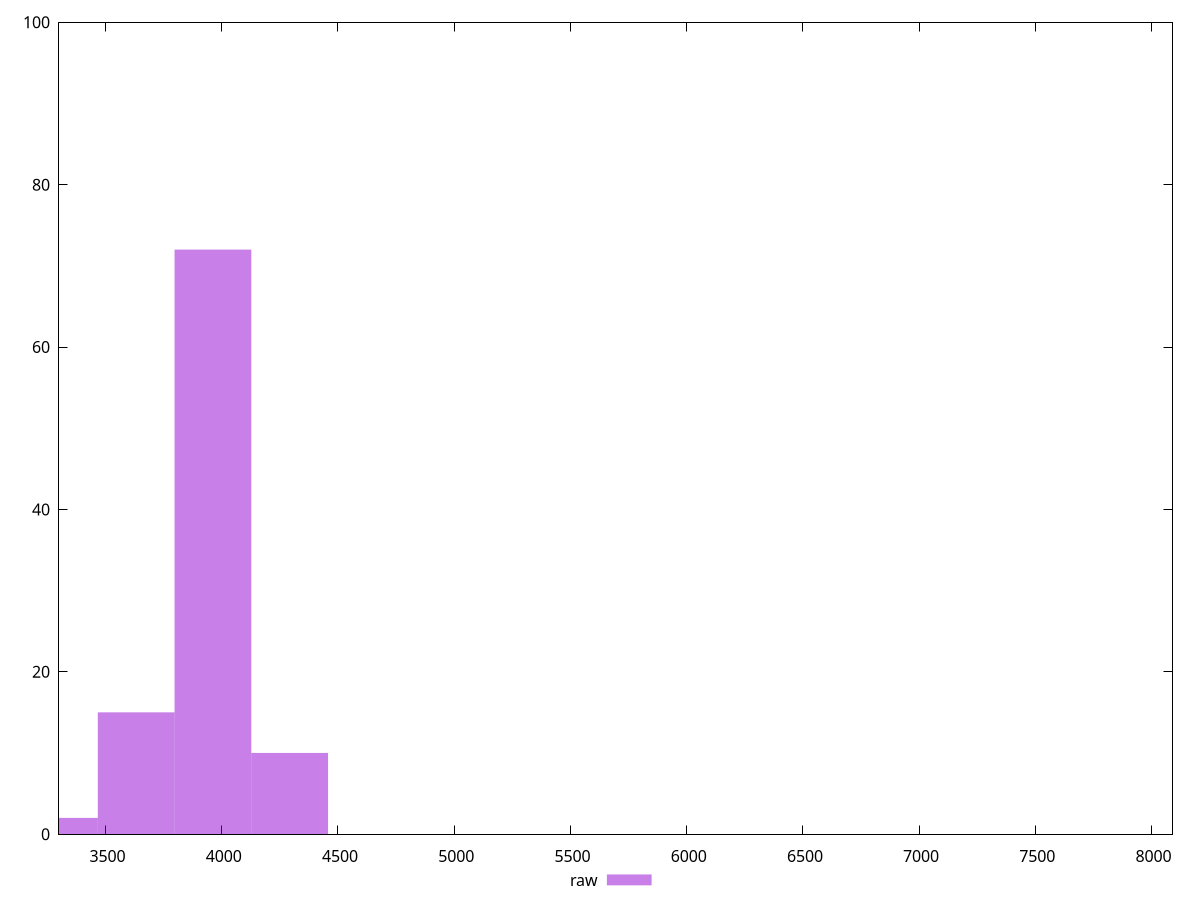 reset

$raw <<EOF
8254.535712335446 1
3962.1771419210145 72
3631.9957134275965 15
3301.8142849341784 2
4292.3585704144325 10
EOF

set key outside below
set boxwidth 330.18142849341785
set xrange [3300:8090]
set yrange [0:100]
set trange [0:100]
set style fill transparent solid 0.5 noborder
set terminal svg size 640, 490 enhanced background rgb 'white'
set output "report_00011_2021-02-09T10:53:21.242Z/uses-text-compression/samples/pages+cached/raw/histogram.svg"

plot $raw title "raw" with boxes

reset
